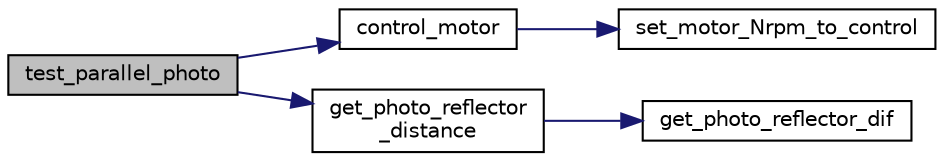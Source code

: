 digraph "test_parallel_photo"
{
 // LATEX_PDF_SIZE
  edge [fontname="Helvetica",fontsize="10",labelfontname="Helvetica",labelfontsize="10"];
  node [fontname="Helvetica",fontsize="10",shape=record];
  rankdir="LR";
  Node1 [label="test_parallel_photo",height=0.2,width=0.4,color="black", fillcolor="grey75", style="filled", fontcolor="black",tooltip="壁との並走テスト"];
  Node1 -> Node2 [color="midnightblue",fontsize="10",style="solid",fontname="Helvetica"];
  Node2 [label="control_motor",height=0.2,width=0.4,color="black", fillcolor="white", style="filled",URL="$control__motor_8c.html#ad515942cfb6a95edfffddcb5545fd2d2",tooltip="与えられた、並進速度(lin_vel)と回転速度(ang_vel)で、車体を制御"];
  Node2 -> Node3 [color="midnightblue",fontsize="10",style="solid",fontname="Helvetica"];
  Node3 [label="set_motor_Nrpm_to_control",height=0.2,width=0.4,color="black", fillcolor="white", style="filled",URL="$control__motor_8c.html#a4d0af57446acf6b0e23b5ddc01087cef",tooltip="左右輪の回転数を指示"];
  Node1 -> Node4 [color="midnightblue",fontsize="10",style="solid",fontname="Helvetica"];
  Node4 [label="get_photo_reflector\l_distance",height=0.2,width=0.4,color="black", fillcolor="white", style="filled",URL="$photo__reflector_8c.html#aad9c313aeb5bdb8fa2af97bb34bdb9c6",tooltip="フォトリフレクタで計測した距離を取得"];
  Node4 -> Node5 [color="midnightblue",fontsize="10",style="solid",fontname="Helvetica"];
  Node5 [label="get_photo_reflector_dif",height=0.2,width=0.4,color="black", fillcolor="white", style="filled",URL="$photo__reflector_8c.html#a2fad7caf1bc795389c410e2dde2ca68a",tooltip=" "];
}
